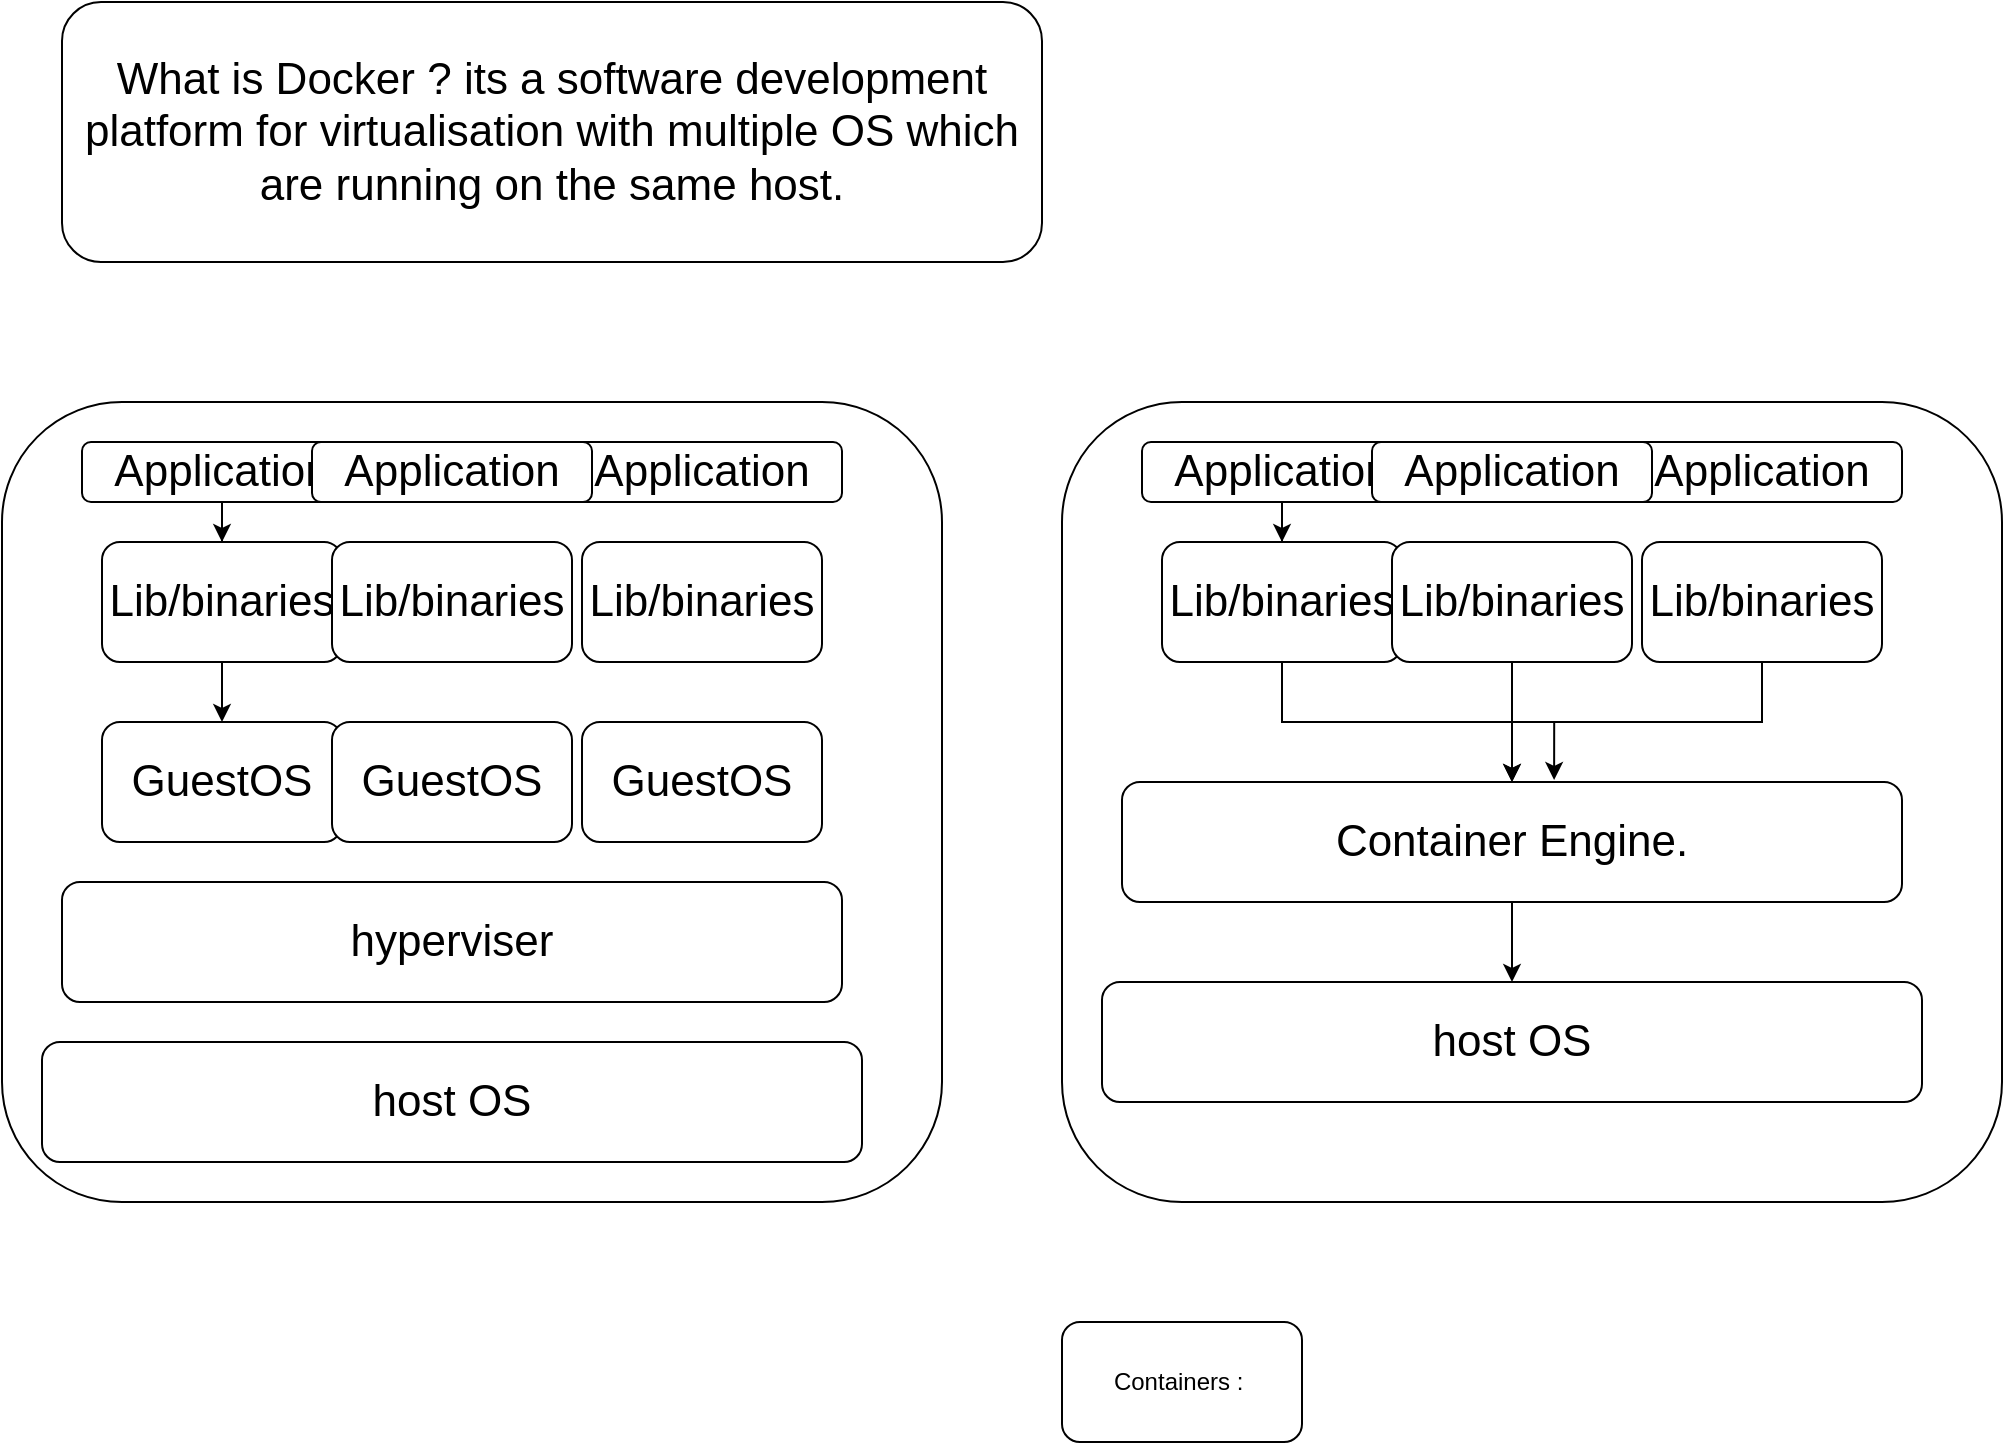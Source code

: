 <mxfile version="22.0.8" type="github">
  <diagram name="Page-1" id="umYnc2G4NVmvyY0PxLt7">
    <mxGraphModel dx="1034" dy="437" grid="1" gridSize="10" guides="1" tooltips="1" connect="1" arrows="1" fold="1" page="1" pageScale="1" pageWidth="827" pageHeight="1169" math="0" shadow="0">
      <root>
        <mxCell id="0" />
        <mxCell id="1" parent="0" />
        <mxCell id="h2BCPPt2ExegwEmn4m4d-1" value="What is Docker ? its a software development platform for virtualisation with multiple OS which are running on the same host." style="rounded=1;whiteSpace=wrap;html=1;fontSize=22;" vertex="1" parent="1">
          <mxGeometry x="180" y="80" width="490" height="130" as="geometry" />
        </mxCell>
        <mxCell id="h2BCPPt2ExegwEmn4m4d-2" value="" style="rounded=1;whiteSpace=wrap;html=1;fontSize=22;" vertex="1" parent="1">
          <mxGeometry x="150" y="280" width="470" height="400" as="geometry" />
        </mxCell>
        <mxCell id="h2BCPPt2ExegwEmn4m4d-5" value="" style="edgeStyle=orthogonalEdgeStyle;rounded=0;orthogonalLoop=1;jettySize=auto;html=1;fontSize=22;" edge="1" parent="1" source="h2BCPPt2ExegwEmn4m4d-3" target="h2BCPPt2ExegwEmn4m4d-4">
          <mxGeometry relative="1" as="geometry" />
        </mxCell>
        <mxCell id="h2BCPPt2ExegwEmn4m4d-3" value="Application" style="rounded=1;whiteSpace=wrap;html=1;fontSize=22;" vertex="1" parent="1">
          <mxGeometry x="190" y="300" width="140" height="30" as="geometry" />
        </mxCell>
        <mxCell id="h2BCPPt2ExegwEmn4m4d-7" value="" style="edgeStyle=orthogonalEdgeStyle;rounded=0;orthogonalLoop=1;jettySize=auto;html=1;fontSize=22;" edge="1" parent="1" source="h2BCPPt2ExegwEmn4m4d-4" target="h2BCPPt2ExegwEmn4m4d-6">
          <mxGeometry relative="1" as="geometry" />
        </mxCell>
        <mxCell id="h2BCPPt2ExegwEmn4m4d-4" value="Lib/binaries" style="whiteSpace=wrap;html=1;fontSize=22;rounded=1;" vertex="1" parent="1">
          <mxGeometry x="200" y="350" width="120" height="60" as="geometry" />
        </mxCell>
        <mxCell id="h2BCPPt2ExegwEmn4m4d-6" value="GuestOS" style="whiteSpace=wrap;html=1;fontSize=22;rounded=1;" vertex="1" parent="1">
          <mxGeometry x="200" y="440" width="120" height="60" as="geometry" />
        </mxCell>
        <mxCell id="h2BCPPt2ExegwEmn4m4d-8" value="hyperviser" style="rounded=1;whiteSpace=wrap;html=1;fontSize=22;" vertex="1" parent="1">
          <mxGeometry x="180" y="520" width="390" height="60" as="geometry" />
        </mxCell>
        <mxCell id="h2BCPPt2ExegwEmn4m4d-9" value="host OS" style="rounded=1;whiteSpace=wrap;html=1;fontSize=22;" vertex="1" parent="1">
          <mxGeometry x="170" y="600" width="410" height="60" as="geometry" />
        </mxCell>
        <mxCell id="h2BCPPt2ExegwEmn4m4d-19" value="Application" style="rounded=1;whiteSpace=wrap;html=1;fontSize=22;" vertex="1" parent="1">
          <mxGeometry x="430" y="300" width="140" height="30" as="geometry" />
        </mxCell>
        <mxCell id="h2BCPPt2ExegwEmn4m4d-20" value="Lib/binaries" style="whiteSpace=wrap;html=1;fontSize=22;rounded=1;" vertex="1" parent="1">
          <mxGeometry x="440" y="350" width="120" height="60" as="geometry" />
        </mxCell>
        <mxCell id="h2BCPPt2ExegwEmn4m4d-21" value="GuestOS" style="whiteSpace=wrap;html=1;fontSize=22;rounded=1;" vertex="1" parent="1">
          <mxGeometry x="440" y="440" width="120" height="60" as="geometry" />
        </mxCell>
        <mxCell id="h2BCPPt2ExegwEmn4m4d-22" value="Application" style="rounded=1;whiteSpace=wrap;html=1;fontSize=22;" vertex="1" parent="1">
          <mxGeometry x="305" y="300" width="140" height="30" as="geometry" />
        </mxCell>
        <mxCell id="h2BCPPt2ExegwEmn4m4d-23" value="Lib/binaries" style="whiteSpace=wrap;html=1;fontSize=22;rounded=1;" vertex="1" parent="1">
          <mxGeometry x="315" y="350" width="120" height="60" as="geometry" />
        </mxCell>
        <mxCell id="h2BCPPt2ExegwEmn4m4d-24" value="GuestOS" style="whiteSpace=wrap;html=1;fontSize=22;rounded=1;" vertex="1" parent="1">
          <mxGeometry x="315" y="440" width="120" height="60" as="geometry" />
        </mxCell>
        <mxCell id="h2BCPPt2ExegwEmn4m4d-26" value="" style="rounded=1;whiteSpace=wrap;html=1;fontSize=22;" vertex="1" parent="1">
          <mxGeometry x="680" y="280" width="470" height="400" as="geometry" />
        </mxCell>
        <mxCell id="h2BCPPt2ExegwEmn4m4d-27" value="" style="edgeStyle=orthogonalEdgeStyle;rounded=0;orthogonalLoop=1;jettySize=auto;html=1;fontSize=22;" edge="1" parent="1" source="h2BCPPt2ExegwEmn4m4d-28" target="h2BCPPt2ExegwEmn4m4d-30">
          <mxGeometry relative="1" as="geometry" />
        </mxCell>
        <mxCell id="h2BCPPt2ExegwEmn4m4d-28" value="Application" style="rounded=1;whiteSpace=wrap;html=1;fontSize=22;" vertex="1" parent="1">
          <mxGeometry x="720" y="300" width="140" height="30" as="geometry" />
        </mxCell>
        <mxCell id="h2BCPPt2ExegwEmn4m4d-40" style="edgeStyle=orthogonalEdgeStyle;rounded=0;orthogonalLoop=1;jettySize=auto;html=1;" edge="1" parent="1" source="h2BCPPt2ExegwEmn4m4d-30" target="h2BCPPt2ExegwEmn4m4d-32">
          <mxGeometry relative="1" as="geometry" />
        </mxCell>
        <mxCell id="h2BCPPt2ExegwEmn4m4d-30" value="Lib/binaries" style="whiteSpace=wrap;html=1;fontSize=22;rounded=1;" vertex="1" parent="1">
          <mxGeometry x="730" y="350" width="120" height="60" as="geometry" />
        </mxCell>
        <mxCell id="h2BCPPt2ExegwEmn4m4d-43" style="edgeStyle=orthogonalEdgeStyle;rounded=0;orthogonalLoop=1;jettySize=auto;html=1;entryX=0.5;entryY=0;entryDx=0;entryDy=0;" edge="1" parent="1" source="h2BCPPt2ExegwEmn4m4d-32" target="h2BCPPt2ExegwEmn4m4d-33">
          <mxGeometry relative="1" as="geometry" />
        </mxCell>
        <mxCell id="h2BCPPt2ExegwEmn4m4d-32" value="Container Engine." style="rounded=1;whiteSpace=wrap;html=1;fontSize=22;" vertex="1" parent="1">
          <mxGeometry x="710" y="470" width="390" height="60" as="geometry" />
        </mxCell>
        <mxCell id="h2BCPPt2ExegwEmn4m4d-33" value="host OS" style="rounded=1;whiteSpace=wrap;html=1;fontSize=22;" vertex="1" parent="1">
          <mxGeometry x="700" y="570" width="410" height="60" as="geometry" />
        </mxCell>
        <mxCell id="h2BCPPt2ExegwEmn4m4d-34" value="Application" style="rounded=1;whiteSpace=wrap;html=1;fontSize=22;" vertex="1" parent="1">
          <mxGeometry x="960" y="300" width="140" height="30" as="geometry" />
        </mxCell>
        <mxCell id="h2BCPPt2ExegwEmn4m4d-42" style="edgeStyle=orthogonalEdgeStyle;rounded=0;orthogonalLoop=1;jettySize=auto;html=1;" edge="1" parent="1" source="h2BCPPt2ExegwEmn4m4d-35" target="h2BCPPt2ExegwEmn4m4d-32">
          <mxGeometry relative="1" as="geometry" />
        </mxCell>
        <mxCell id="h2BCPPt2ExegwEmn4m4d-35" value="Lib/binaries" style="whiteSpace=wrap;html=1;fontSize=22;rounded=1;" vertex="1" parent="1">
          <mxGeometry x="970" y="350" width="120" height="60" as="geometry" />
        </mxCell>
        <mxCell id="h2BCPPt2ExegwEmn4m4d-37" value="Application" style="rounded=1;whiteSpace=wrap;html=1;fontSize=22;" vertex="1" parent="1">
          <mxGeometry x="835" y="300" width="140" height="30" as="geometry" />
        </mxCell>
        <mxCell id="h2BCPPt2ExegwEmn4m4d-38" value="Lib/binaries" style="whiteSpace=wrap;html=1;fontSize=22;rounded=1;" vertex="1" parent="1">
          <mxGeometry x="845" y="350" width="120" height="60" as="geometry" />
        </mxCell>
        <mxCell id="h2BCPPt2ExegwEmn4m4d-41" style="edgeStyle=orthogonalEdgeStyle;rounded=0;orthogonalLoop=1;jettySize=auto;html=1;entryX=0.554;entryY=-0.017;entryDx=0;entryDy=0;entryPerimeter=0;" edge="1" parent="1" source="h2BCPPt2ExegwEmn4m4d-38" target="h2BCPPt2ExegwEmn4m4d-32">
          <mxGeometry relative="1" as="geometry" />
        </mxCell>
        <mxCell id="h2BCPPt2ExegwEmn4m4d-44" value="Containers :&amp;nbsp;" style="rounded=1;whiteSpace=wrap;html=1;" vertex="1" parent="1">
          <mxGeometry x="680" y="740" width="120" height="60" as="geometry" />
        </mxCell>
      </root>
    </mxGraphModel>
  </diagram>
</mxfile>
